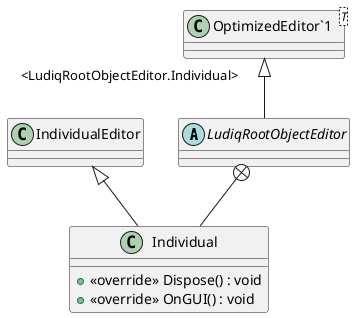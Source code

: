 @startuml
abstract class LudiqRootObjectEditor {
}
class "OptimizedEditor`1"<T> {
}
class Individual {
    + <<override>> Dispose() : void
    + <<override>> OnGUI() : void
}
"OptimizedEditor`1" "<LudiqRootObjectEditor.Individual>" <|-- LudiqRootObjectEditor
LudiqRootObjectEditor +-- Individual
IndividualEditor <|-- Individual
@enduml
